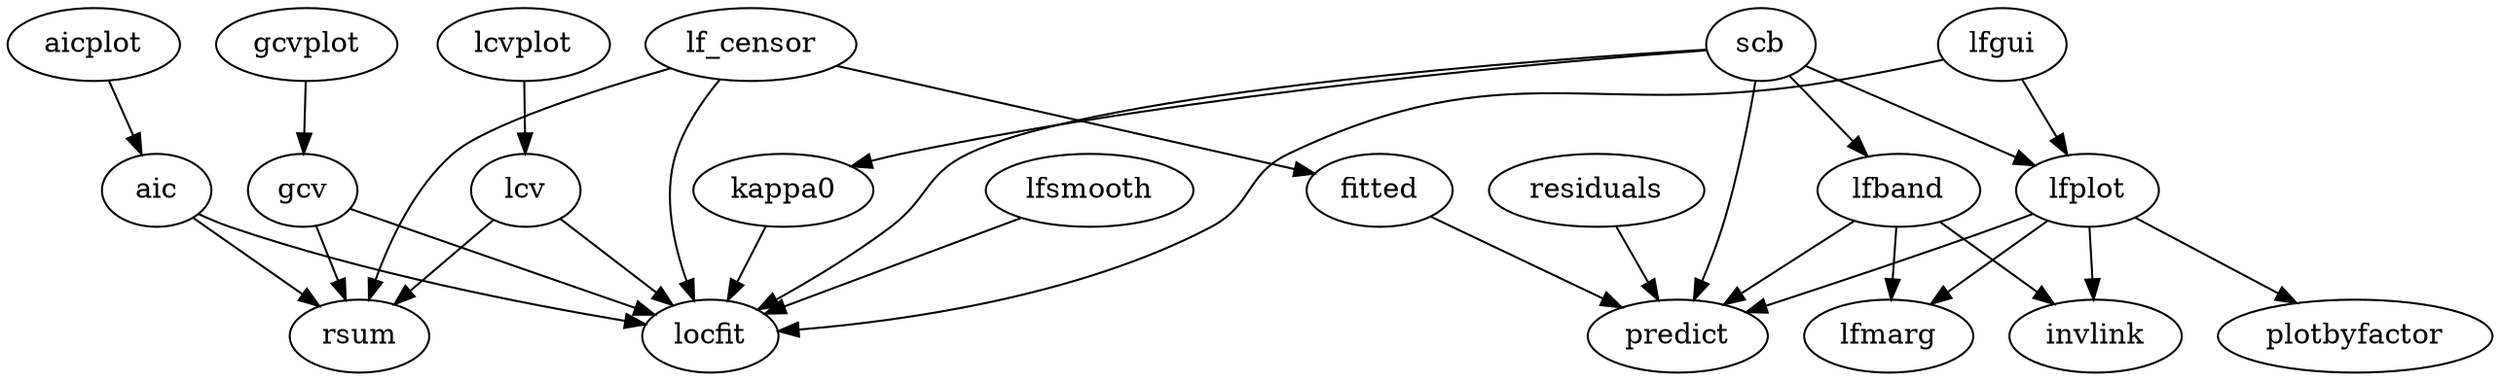 /* Created by mdot for Matlab */
digraph m2html {
  aic -> locfit;
  aic -> rsum;
  aicplot -> aic;
  fitted -> predict;
  gcv -> locfit;
  gcv -> rsum;
  gcvplot -> gcv;
  kappa0 -> locfit;
  lcv -> locfit;
  lcv -> rsum;
  lcvplot -> lcv;
  lf_censor -> fitted;
  lf_censor -> locfit;
  lf_censor -> rsum;
  lfband -> invlink;
  lfband -> lfmarg;
  lfband -> predict;
  lfgui -> lfplot;
  lfgui -> locfit;
  lfplot -> invlink;
  lfplot -> lfmarg;
  lfplot -> plotbyfactor;
  lfplot -> predict;
  lfsmooth -> locfit;
  residuals -> predict;
  scb -> kappa0;
  scb -> lfband;
  scb -> lfplot;
  scb -> locfit;
  scb -> predict;

  aic [URL="aic.html"];
  aicplot [URL="aicplot.html"];
  fitted [URL="fitted.html"];
  gcv [URL="gcv.html"];
  gcvplot [URL="gcvplot.html"];
  invlink [URL="invlink.html"];
  kappa0 [URL="kappa0.html"];
  lcv [URL="lcv.html"];
  lcvplot [URL="lcvplot.html"];
  lf_censor [URL="lf_censor.html"];
  lfband [URL="lfband.html"];
  lfgui [URL="lfgui.html"];
  lfmarg [URL="lfmarg.html"];
  lfplot [URL="lfplot.html"];
  lfsmooth [URL="lfsmooth.html"];
  locfit [URL="locfit.html"];
  plotbyfactor [URL="plotbyfactor.html"];
  predict [URL="predict.html"];
  residuals [URL="residuals.html"];
  rsum [URL="rsum.html"];
  scb [URL="scb.html"];
}